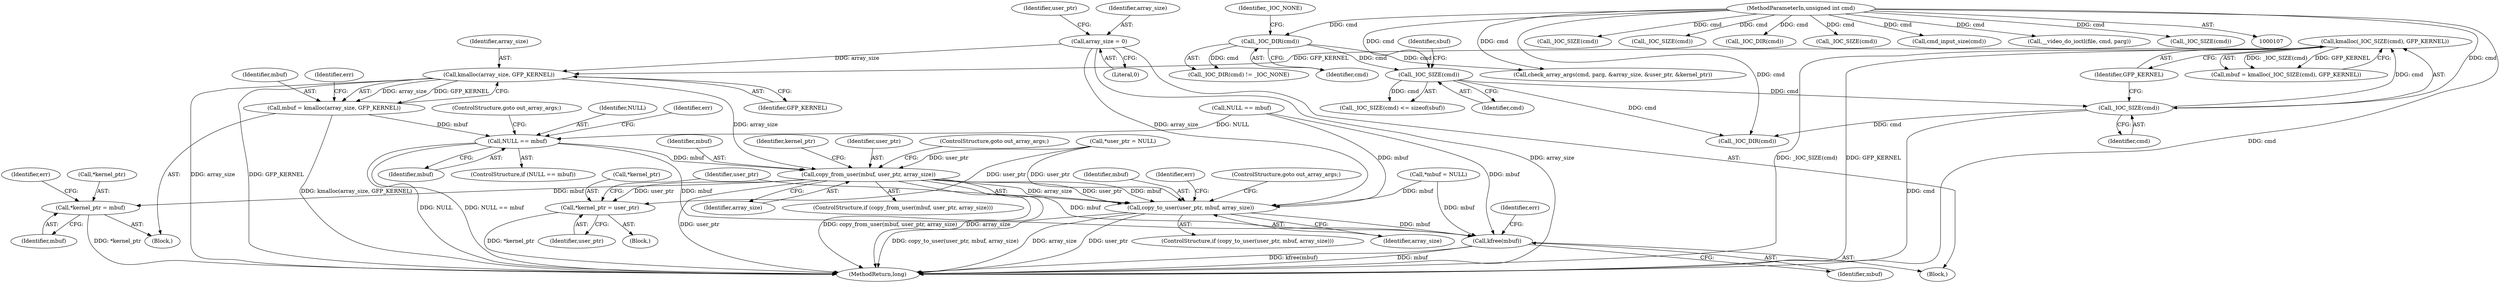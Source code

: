 digraph "1_linux_fc0a80798576f80ca10b3f6c9c7097f12fd1d64e@API" {
"1000245" [label="(Call,kmalloc(array_size, GFP_KERNEL))"];
"1000130" [label="(Call,array_size = 0)"];
"1000161" [label="(Call,kmalloc(_IOC_SIZE(cmd), GFP_KERNEL))"];
"1000162" [label="(Call,_IOC_SIZE(cmd))"];
"1000149" [label="(Call,_IOC_SIZE(cmd))"];
"1000143" [label="(Call,_IOC_DIR(cmd))"];
"1000109" [label="(MethodParameterIn,unsigned int cmd)"];
"1000243" [label="(Call,mbuf = kmalloc(array_size, GFP_KERNEL))"];
"1000253" [label="(Call,NULL == mbuf)"];
"1000262" [label="(Call,copy_from_user(mbuf, user_ptr, array_size))"];
"1000267" [label="(Call,*kernel_ptr = mbuf)"];
"1000289" [label="(Call,*kernel_ptr = user_ptr)"];
"1000294" [label="(Call,copy_to_user(user_ptr, mbuf, array_size))"];
"1000328" [label="(Call,kfree(mbuf))"];
"1000223" [label="(Call,check_array_args(cmd, parg, &array_size, &user_ptr, &kernel_ptr))"];
"1000211" [label="(Call,_IOC_SIZE(cmd))"];
"1000294" [label="(Call,copy_to_user(user_ptr, mbuf, array_size))"];
"1000148" [label="(Call,_IOC_SIZE(cmd) <= sizeof(sbuf))"];
"1000329" [label="(Identifier,mbuf)"];
"1000296" [label="(Identifier,mbuf)"];
"1000290" [label="(Call,*kernel_ptr)"];
"1000255" [label="(Identifier,mbuf)"];
"1000114" [label="(Call,*mbuf = NULL)"];
"1000145" [label="(Identifier,_IOC_NONE)"];
"1000292" [label="(Identifier,user_ptr)"];
"1000132" [label="(Literal,0)"];
"1000201" [label="(Call,_IOC_SIZE(cmd))"];
"1000130" [label="(Call,array_size = 0)"];
"1000270" [label="(Identifier,mbuf)"];
"1000268" [label="(Call,*kernel_ptr)"];
"1000164" [label="(Identifier,GFP_KERNEL)"];
"1000310" [label="(Call,_IOC_DIR(cmd))"];
"1000245" [label="(Call,kmalloc(array_size, GFP_KERNEL))"];
"1000265" [label="(Identifier,array_size)"];
"1000162" [label="(Call,_IOC_SIZE(cmd))"];
"1000299" [label="(Identifier,err)"];
"1000266" [label="(ControlStructure,goto out_array_args;)"];
"1000242" [label="(Block,)"];
"1000219" [label="(Call,_IOC_SIZE(cmd))"];
"1000131" [label="(Identifier,array_size)"];
"1000161" [label="(Call,kmalloc(_IOC_SIZE(cmd), GFP_KERNEL))"];
"1000263" [label="(Identifier,mbuf)"];
"1000135" [label="(Identifier,user_ptr)"];
"1000150" [label="(Identifier,cmd)"];
"1000111" [label="(Block,)"];
"1000261" [label="(ControlStructure,if (copy_from_user(mbuf, user_ptr, array_size)))"];
"1000253" [label="(Call,NULL == mbuf)"];
"1000188" [label="(Call,cmd_input_size(cmd))"];
"1000273" [label="(Call,__video_do_ioctl(file, cmd, parg))"];
"1000181" [label="(Call,_IOC_DIR(cmd))"];
"1000269" [label="(Identifier,kernel_ptr)"];
"1000249" [label="(Identifier,err)"];
"1000149" [label="(Call,_IOC_SIZE(cmd))"];
"1000144" [label="(Identifier,cmd)"];
"1000262" [label="(Call,copy_from_user(mbuf, user_ptr, array_size))"];
"1000159" [label="(Call,mbuf = kmalloc(_IOC_SIZE(cmd), GFP_KERNEL))"];
"1000142" [label="(Call,_IOC_DIR(cmd) != _IOC_NONE)"];
"1000244" [label="(Identifier,mbuf)"];
"1000256" [label="(ControlStructure,goto out_array_args;)"];
"1000264" [label="(Identifier,user_ptr)"];
"1000163" [label="(Identifier,cmd)"];
"1000109" [label="(MethodParameterIn,unsigned int cmd)"];
"1000252" [label="(ControlStructure,if (NULL == mbuf))"];
"1000267" [label="(Call,*kernel_ptr = mbuf)"];
"1000320" [label="(Call,_IOC_SIZE(cmd))"];
"1000152" [label="(Identifier,sbuf)"];
"1000246" [label="(Identifier,array_size)"];
"1000166" [label="(Call,NULL == mbuf)"];
"1000297" [label="(Identifier,array_size)"];
"1000243" [label="(Call,mbuf = kmalloc(array_size, GFP_KERNEL))"];
"1000272" [label="(Identifier,err)"];
"1000302" [label="(ControlStructure,goto out_array_args;)"];
"1000254" [label="(Identifier,NULL)"];
"1000328" [label="(Call,kfree(mbuf))"];
"1000143" [label="(Call,_IOC_DIR(cmd))"];
"1000295" [label="(Identifier,user_ptr)"];
"1000293" [label="(ControlStructure,if (copy_to_user(user_ptr, mbuf, array_size)))"];
"1000331" [label="(Identifier,err)"];
"1000332" [label="(MethodReturn,long)"];
"1000247" [label="(Identifier,GFP_KERNEL)"];
"1000258" [label="(Identifier,err)"];
"1000288" [label="(Block,)"];
"1000134" [label="(Call,*user_ptr = NULL)"];
"1000289" [label="(Call,*kernel_ptr = user_ptr)"];
"1000245" -> "1000243"  [label="AST: "];
"1000245" -> "1000247"  [label="CFG: "];
"1000246" -> "1000245"  [label="AST: "];
"1000247" -> "1000245"  [label="AST: "];
"1000243" -> "1000245"  [label="CFG: "];
"1000245" -> "1000332"  [label="DDG: array_size"];
"1000245" -> "1000332"  [label="DDG: GFP_KERNEL"];
"1000245" -> "1000243"  [label="DDG: array_size"];
"1000245" -> "1000243"  [label="DDG: GFP_KERNEL"];
"1000130" -> "1000245"  [label="DDG: array_size"];
"1000161" -> "1000245"  [label="DDG: GFP_KERNEL"];
"1000245" -> "1000262"  [label="DDG: array_size"];
"1000130" -> "1000111"  [label="AST: "];
"1000130" -> "1000132"  [label="CFG: "];
"1000131" -> "1000130"  [label="AST: "];
"1000132" -> "1000130"  [label="AST: "];
"1000135" -> "1000130"  [label="CFG: "];
"1000130" -> "1000332"  [label="DDG: array_size"];
"1000130" -> "1000294"  [label="DDG: array_size"];
"1000161" -> "1000159"  [label="AST: "];
"1000161" -> "1000164"  [label="CFG: "];
"1000162" -> "1000161"  [label="AST: "];
"1000164" -> "1000161"  [label="AST: "];
"1000159" -> "1000161"  [label="CFG: "];
"1000161" -> "1000332"  [label="DDG: GFP_KERNEL"];
"1000161" -> "1000332"  [label="DDG: _IOC_SIZE(cmd)"];
"1000161" -> "1000159"  [label="DDG: _IOC_SIZE(cmd)"];
"1000161" -> "1000159"  [label="DDG: GFP_KERNEL"];
"1000162" -> "1000161"  [label="DDG: cmd"];
"1000162" -> "1000163"  [label="CFG: "];
"1000163" -> "1000162"  [label="AST: "];
"1000164" -> "1000162"  [label="CFG: "];
"1000162" -> "1000332"  [label="DDG: cmd"];
"1000149" -> "1000162"  [label="DDG: cmd"];
"1000109" -> "1000162"  [label="DDG: cmd"];
"1000162" -> "1000181"  [label="DDG: cmd"];
"1000149" -> "1000148"  [label="AST: "];
"1000149" -> "1000150"  [label="CFG: "];
"1000150" -> "1000149"  [label="AST: "];
"1000152" -> "1000149"  [label="CFG: "];
"1000149" -> "1000148"  [label="DDG: cmd"];
"1000143" -> "1000149"  [label="DDG: cmd"];
"1000109" -> "1000149"  [label="DDG: cmd"];
"1000149" -> "1000181"  [label="DDG: cmd"];
"1000143" -> "1000142"  [label="AST: "];
"1000143" -> "1000144"  [label="CFG: "];
"1000144" -> "1000143"  [label="AST: "];
"1000145" -> "1000143"  [label="CFG: "];
"1000143" -> "1000142"  [label="DDG: cmd"];
"1000109" -> "1000143"  [label="DDG: cmd"];
"1000143" -> "1000223"  [label="DDG: cmd"];
"1000109" -> "1000107"  [label="AST: "];
"1000109" -> "1000332"  [label="DDG: cmd"];
"1000109" -> "1000181"  [label="DDG: cmd"];
"1000109" -> "1000188"  [label="DDG: cmd"];
"1000109" -> "1000201"  [label="DDG: cmd"];
"1000109" -> "1000211"  [label="DDG: cmd"];
"1000109" -> "1000219"  [label="DDG: cmd"];
"1000109" -> "1000223"  [label="DDG: cmd"];
"1000109" -> "1000273"  [label="DDG: cmd"];
"1000109" -> "1000310"  [label="DDG: cmd"];
"1000109" -> "1000320"  [label="DDG: cmd"];
"1000243" -> "1000242"  [label="AST: "];
"1000244" -> "1000243"  [label="AST: "];
"1000249" -> "1000243"  [label="CFG: "];
"1000243" -> "1000332"  [label="DDG: kmalloc(array_size, GFP_KERNEL)"];
"1000243" -> "1000253"  [label="DDG: mbuf"];
"1000253" -> "1000252"  [label="AST: "];
"1000253" -> "1000255"  [label="CFG: "];
"1000254" -> "1000253"  [label="AST: "];
"1000255" -> "1000253"  [label="AST: "];
"1000256" -> "1000253"  [label="CFG: "];
"1000258" -> "1000253"  [label="CFG: "];
"1000253" -> "1000332"  [label="DDG: NULL == mbuf"];
"1000253" -> "1000332"  [label="DDG: NULL"];
"1000166" -> "1000253"  [label="DDG: NULL"];
"1000253" -> "1000262"  [label="DDG: mbuf"];
"1000253" -> "1000328"  [label="DDG: mbuf"];
"1000262" -> "1000261"  [label="AST: "];
"1000262" -> "1000265"  [label="CFG: "];
"1000263" -> "1000262"  [label="AST: "];
"1000264" -> "1000262"  [label="AST: "];
"1000265" -> "1000262"  [label="AST: "];
"1000266" -> "1000262"  [label="CFG: "];
"1000269" -> "1000262"  [label="CFG: "];
"1000262" -> "1000332"  [label="DDG: array_size"];
"1000262" -> "1000332"  [label="DDG: user_ptr"];
"1000262" -> "1000332"  [label="DDG: copy_from_user(mbuf, user_ptr, array_size)"];
"1000134" -> "1000262"  [label="DDG: user_ptr"];
"1000262" -> "1000267"  [label="DDG: mbuf"];
"1000262" -> "1000289"  [label="DDG: user_ptr"];
"1000262" -> "1000294"  [label="DDG: user_ptr"];
"1000262" -> "1000294"  [label="DDG: mbuf"];
"1000262" -> "1000294"  [label="DDG: array_size"];
"1000262" -> "1000328"  [label="DDG: mbuf"];
"1000267" -> "1000242"  [label="AST: "];
"1000267" -> "1000270"  [label="CFG: "];
"1000268" -> "1000267"  [label="AST: "];
"1000270" -> "1000267"  [label="AST: "];
"1000272" -> "1000267"  [label="CFG: "];
"1000267" -> "1000332"  [label="DDG: *kernel_ptr"];
"1000289" -> "1000288"  [label="AST: "];
"1000289" -> "1000292"  [label="CFG: "];
"1000290" -> "1000289"  [label="AST: "];
"1000292" -> "1000289"  [label="AST: "];
"1000295" -> "1000289"  [label="CFG: "];
"1000289" -> "1000332"  [label="DDG: *kernel_ptr"];
"1000134" -> "1000289"  [label="DDG: user_ptr"];
"1000294" -> "1000293"  [label="AST: "];
"1000294" -> "1000297"  [label="CFG: "];
"1000295" -> "1000294"  [label="AST: "];
"1000296" -> "1000294"  [label="AST: "];
"1000297" -> "1000294"  [label="AST: "];
"1000299" -> "1000294"  [label="CFG: "];
"1000302" -> "1000294"  [label="CFG: "];
"1000294" -> "1000332"  [label="DDG: copy_to_user(user_ptr, mbuf, array_size)"];
"1000294" -> "1000332"  [label="DDG: array_size"];
"1000294" -> "1000332"  [label="DDG: user_ptr"];
"1000134" -> "1000294"  [label="DDG: user_ptr"];
"1000114" -> "1000294"  [label="DDG: mbuf"];
"1000166" -> "1000294"  [label="DDG: mbuf"];
"1000294" -> "1000328"  [label="DDG: mbuf"];
"1000328" -> "1000111"  [label="AST: "];
"1000328" -> "1000329"  [label="CFG: "];
"1000329" -> "1000328"  [label="AST: "];
"1000331" -> "1000328"  [label="CFG: "];
"1000328" -> "1000332"  [label="DDG: kfree(mbuf)"];
"1000328" -> "1000332"  [label="DDG: mbuf"];
"1000114" -> "1000328"  [label="DDG: mbuf"];
"1000166" -> "1000328"  [label="DDG: mbuf"];
}
